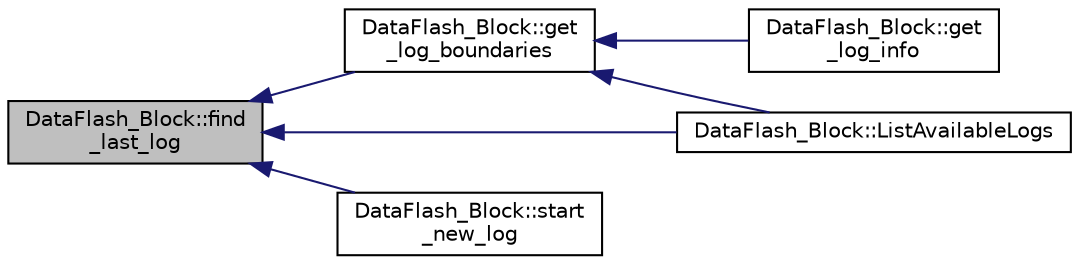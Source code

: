 digraph "DataFlash_Block::find_last_log"
{
 // INTERACTIVE_SVG=YES
  edge [fontname="Helvetica",fontsize="10",labelfontname="Helvetica",labelfontsize="10"];
  node [fontname="Helvetica",fontsize="10",shape=record];
  rankdir="LR";
  Node1 [label="DataFlash_Block::find\l_last_log",height=0.2,width=0.4,color="black", fillcolor="grey75", style="filled", fontcolor="black"];
  Node1 -> Node2 [dir="back",color="midnightblue",fontsize="10",style="solid",fontname="Helvetica"];
  Node2 [label="DataFlash_Block::get\l_log_boundaries",height=0.2,width=0.4,color="black", fillcolor="white", style="filled",URL="$classDataFlash__Block.html#a3367c846e32366ff58ddebbf025e42d7"];
  Node2 -> Node3 [dir="back",color="midnightblue",fontsize="10",style="solid",fontname="Helvetica"];
  Node3 [label="DataFlash_Block::get\l_log_info",height=0.2,width=0.4,color="black", fillcolor="white", style="filled",URL="$classDataFlash__Block.html#af70a34ead0a9c81d39ea717fb392abfd"];
  Node2 -> Node4 [dir="back",color="midnightblue",fontsize="10",style="solid",fontname="Helvetica"];
  Node4 [label="DataFlash_Block::ListAvailableLogs",height=0.2,width=0.4,color="black", fillcolor="white", style="filled",URL="$classDataFlash__Block.html#af69dc258faab0de2a9b38e87d4c67799"];
  Node1 -> Node4 [dir="back",color="midnightblue",fontsize="10",style="solid",fontname="Helvetica"];
  Node1 -> Node5 [dir="back",color="midnightblue",fontsize="10",style="solid",fontname="Helvetica"];
  Node5 [label="DataFlash_Block::start\l_new_log",height=0.2,width=0.4,color="black", fillcolor="white", style="filled",URL="$classDataFlash__Block.html#a5ca51ed0a9abf0d6e28e1ca03dae2abf"];
}
